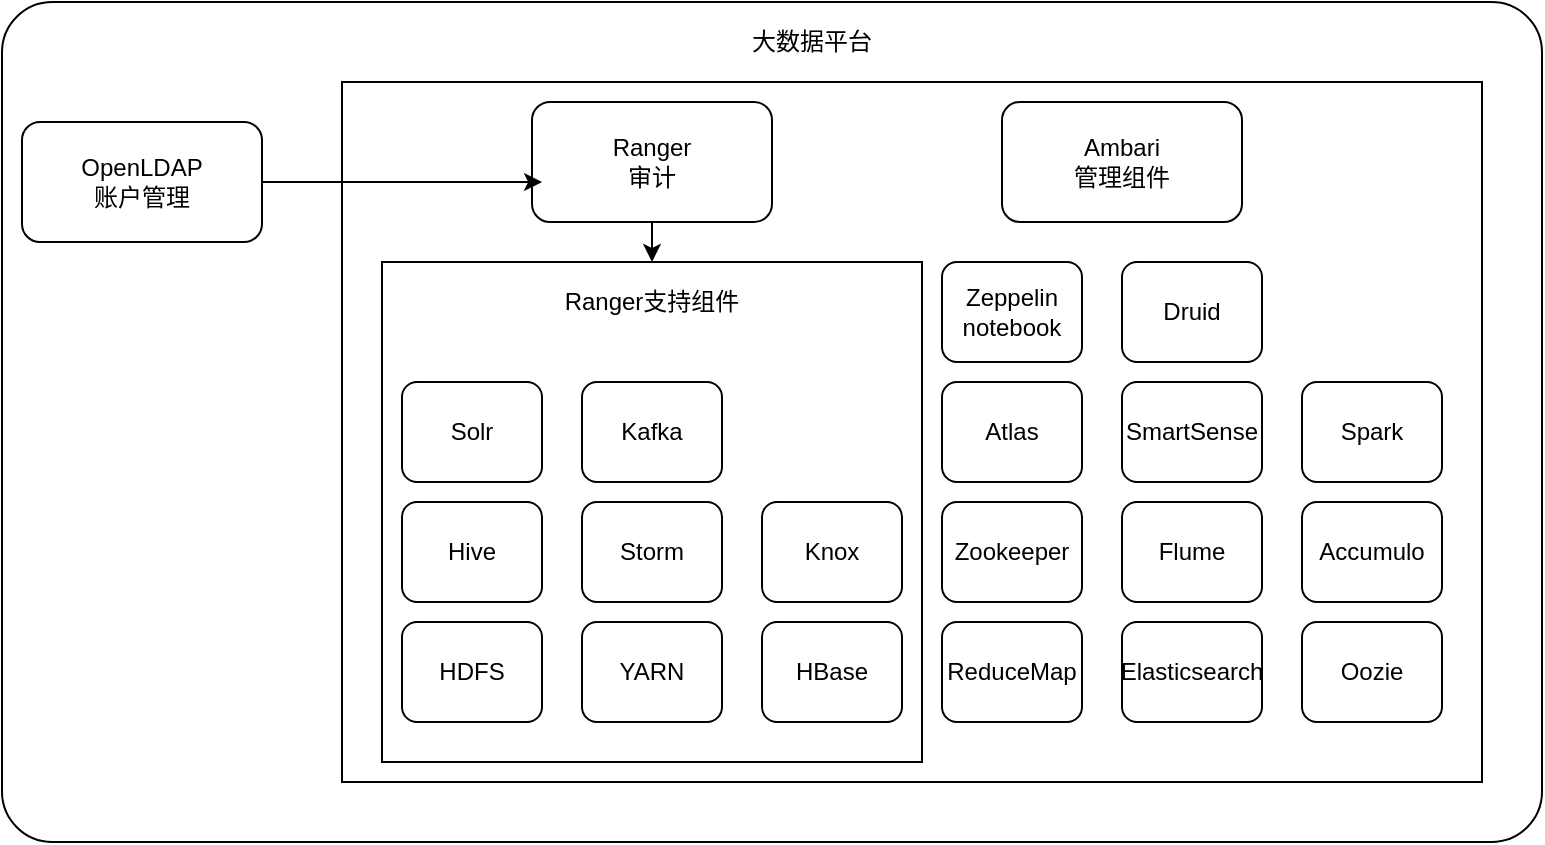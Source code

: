 <mxfile version="13.4.2" type="github"><diagram id="H4F7mApo8D_xEss_UGFs" name="Page-1"><mxGraphModel dx="1278" dy="588" grid="1" gridSize="10" guides="1" tooltips="1" connect="1" arrows="1" fold="1" page="1" pageScale="1" pageWidth="827" pageHeight="1169" math="0" shadow="0"><root><mxCell id="0"/><mxCell id="1" parent="0"/><mxCell id="hcQ7qRSnpQ8OtAddnnHb-41" value="" style="rounded=1;whiteSpace=wrap;html=1;arcSize=6;" parent="1" vertex="1"><mxGeometry x="30" y="70" width="770" height="420" as="geometry"/></mxCell><mxCell id="hcQ7qRSnpQ8OtAddnnHb-33" value="" style="rounded=0;whiteSpace=wrap;html=1;" parent="1" vertex="1"><mxGeometry x="200" y="110" width="570" height="350" as="geometry"/></mxCell><mxCell id="hcQ7qRSnpQ8OtAddnnHb-31" value="" style="rounded=0;whiteSpace=wrap;html=1;" parent="1" vertex="1"><mxGeometry x="220" y="200" width="270" height="250" as="geometry"/></mxCell><mxCell id="hcQ7qRSnpQ8OtAddnnHb-1" value="HDFS&lt;br&gt;" style="rounded=1;whiteSpace=wrap;html=1;" parent="1" vertex="1"><mxGeometry x="230" y="380" width="70" height="50" as="geometry"/></mxCell><mxCell id="hcQ7qRSnpQ8OtAddnnHb-38" style="edgeStyle=orthogonalEdgeStyle;rounded=0;orthogonalLoop=1;jettySize=auto;html=1;exitX=0.5;exitY=1;exitDx=0;exitDy=0;entryX=0.5;entryY=0;entryDx=0;entryDy=0;" parent="1" source="hcQ7qRSnpQ8OtAddnnHb-2" target="hcQ7qRSnpQ8OtAddnnHb-31" edge="1"><mxGeometry relative="1" as="geometry"/></mxCell><mxCell id="hcQ7qRSnpQ8OtAddnnHb-2" value="Ranger&lt;br&gt;审计" style="rounded=1;whiteSpace=wrap;html=1;" parent="1" vertex="1"><mxGeometry x="295" y="120" width="120" height="60" as="geometry"/></mxCell><mxCell id="hcQ7qRSnpQ8OtAddnnHb-40" style="edgeStyle=orthogonalEdgeStyle;rounded=0;orthogonalLoop=1;jettySize=auto;html=1;exitX=1;exitY=0.5;exitDx=0;exitDy=0;entryX=0.042;entryY=0.667;entryDx=0;entryDy=0;entryPerimeter=0;" parent="1" source="hcQ7qRSnpQ8OtAddnnHb-3" target="hcQ7qRSnpQ8OtAddnnHb-2" edge="1"><mxGeometry relative="1" as="geometry"/></mxCell><mxCell id="hcQ7qRSnpQ8OtAddnnHb-3" value="OpenLDAP&lt;br&gt;账户管理" style="rounded=1;whiteSpace=wrap;html=1;" parent="1" vertex="1"><mxGeometry x="40" y="130" width="120" height="60" as="geometry"/></mxCell><mxCell id="hcQ7qRSnpQ8OtAddnnHb-4" value="YARN" style="rounded=1;whiteSpace=wrap;html=1;" parent="1" vertex="1"><mxGeometry x="320" y="380" width="70" height="50" as="geometry"/></mxCell><mxCell id="hcQ7qRSnpQ8OtAddnnHb-5" value="ReduceMap" style="rounded=1;whiteSpace=wrap;html=1;" parent="1" vertex="1"><mxGeometry x="500" y="380" width="70" height="50" as="geometry"/></mxCell><mxCell id="hcQ7qRSnpQ8OtAddnnHb-8" value="Elasticsearch" style="rounded=1;whiteSpace=wrap;html=1;" parent="1" vertex="1"><mxGeometry x="590" y="380" width="70" height="50" as="geometry"/></mxCell><mxCell id="hcQ7qRSnpQ8OtAddnnHb-14" value="HBase" style="rounded=1;whiteSpace=wrap;html=1;" parent="1" vertex="1"><mxGeometry x="410" y="380" width="70" height="50" as="geometry"/></mxCell><mxCell id="hcQ7qRSnpQ8OtAddnnHb-15" value="Hive" style="rounded=1;whiteSpace=wrap;html=1;" parent="1" vertex="1"><mxGeometry x="230" y="320" width="70" height="50" as="geometry"/></mxCell><mxCell id="hcQ7qRSnpQ8OtAddnnHb-16" value="Storm" style="rounded=1;whiteSpace=wrap;html=1;" parent="1" vertex="1"><mxGeometry x="320" y="320" width="70" height="50" as="geometry"/></mxCell><mxCell id="hcQ7qRSnpQ8OtAddnnHb-19" value="Knox" style="rounded=1;whiteSpace=wrap;html=1;" parent="1" vertex="1"><mxGeometry x="410" y="320" width="70" height="50" as="geometry"/></mxCell><mxCell id="hcQ7qRSnpQ8OtAddnnHb-20" value="Solr" style="rounded=1;whiteSpace=wrap;html=1;" parent="1" vertex="1"><mxGeometry x="230" y="260" width="70" height="50" as="geometry"/></mxCell><mxCell id="hcQ7qRSnpQ8OtAddnnHb-21" value="Kafka" style="rounded=1;whiteSpace=wrap;html=1;" parent="1" vertex="1"><mxGeometry x="320" y="260" width="70" height="50" as="geometry"/></mxCell><mxCell id="hcQ7qRSnpQ8OtAddnnHb-22" value="Oozie" style="rounded=1;whiteSpace=wrap;html=1;" parent="1" vertex="1"><mxGeometry x="680" y="380" width="70" height="50" as="geometry"/></mxCell><mxCell id="hcQ7qRSnpQ8OtAddnnHb-23" value="Zookeeper" style="rounded=1;whiteSpace=wrap;html=1;" parent="1" vertex="1"><mxGeometry x="500" y="320" width="70" height="50" as="geometry"/></mxCell><mxCell id="hcQ7qRSnpQ8OtAddnnHb-24" value="Flume" style="rounded=1;whiteSpace=wrap;html=1;" parent="1" vertex="1"><mxGeometry x="590" y="320" width="70" height="50" as="geometry"/></mxCell><mxCell id="hcQ7qRSnpQ8OtAddnnHb-25" value="Accumulo" style="rounded=1;whiteSpace=wrap;html=1;" parent="1" vertex="1"><mxGeometry x="680" y="320" width="70" height="50" as="geometry"/></mxCell><mxCell id="hcQ7qRSnpQ8OtAddnnHb-26" value="Atlas" style="rounded=1;whiteSpace=wrap;html=1;" parent="1" vertex="1"><mxGeometry x="500" y="260" width="70" height="50" as="geometry"/></mxCell><mxCell id="hcQ7qRSnpQ8OtAddnnHb-27" value="SmartSense" style="rounded=1;whiteSpace=wrap;html=1;" parent="1" vertex="1"><mxGeometry x="590" y="260" width="70" height="50" as="geometry"/></mxCell><mxCell id="hcQ7qRSnpQ8OtAddnnHb-28" value="Spark" style="rounded=1;whiteSpace=wrap;html=1;" parent="1" vertex="1"><mxGeometry x="680" y="260" width="70" height="50" as="geometry"/></mxCell><mxCell id="hcQ7qRSnpQ8OtAddnnHb-29" value="Zeppelin notebook" style="rounded=1;whiteSpace=wrap;html=1;" parent="1" vertex="1"><mxGeometry x="500" y="200" width="70" height="50" as="geometry"/></mxCell><mxCell id="hcQ7qRSnpQ8OtAddnnHb-30" value="Druid" style="rounded=1;whiteSpace=wrap;html=1;" parent="1" vertex="1"><mxGeometry x="590" y="200" width="70" height="50" as="geometry"/></mxCell><mxCell id="hcQ7qRSnpQ8OtAddnnHb-32" value="Ranger支持组件" style="text;html=1;strokeColor=none;fillColor=none;align=center;verticalAlign=middle;whiteSpace=wrap;rounded=0;" parent="1" vertex="1"><mxGeometry x="295" y="210" width="120" height="20" as="geometry"/></mxCell><mxCell id="hcQ7qRSnpQ8OtAddnnHb-34" value="Ambari&lt;br&gt;管理组件" style="rounded=1;whiteSpace=wrap;html=1;" parent="1" vertex="1"><mxGeometry x="530" y="120" width="120" height="60" as="geometry"/></mxCell><mxCell id="hcQ7qRSnpQ8OtAddnnHb-42" value="大数据平台" style="text;html=1;strokeColor=none;fillColor=none;align=center;verticalAlign=middle;whiteSpace=wrap;rounded=0;" parent="1" vertex="1"><mxGeometry x="390" y="80" width="90" height="20" as="geometry"/></mxCell></root></mxGraphModel></diagram></mxfile>